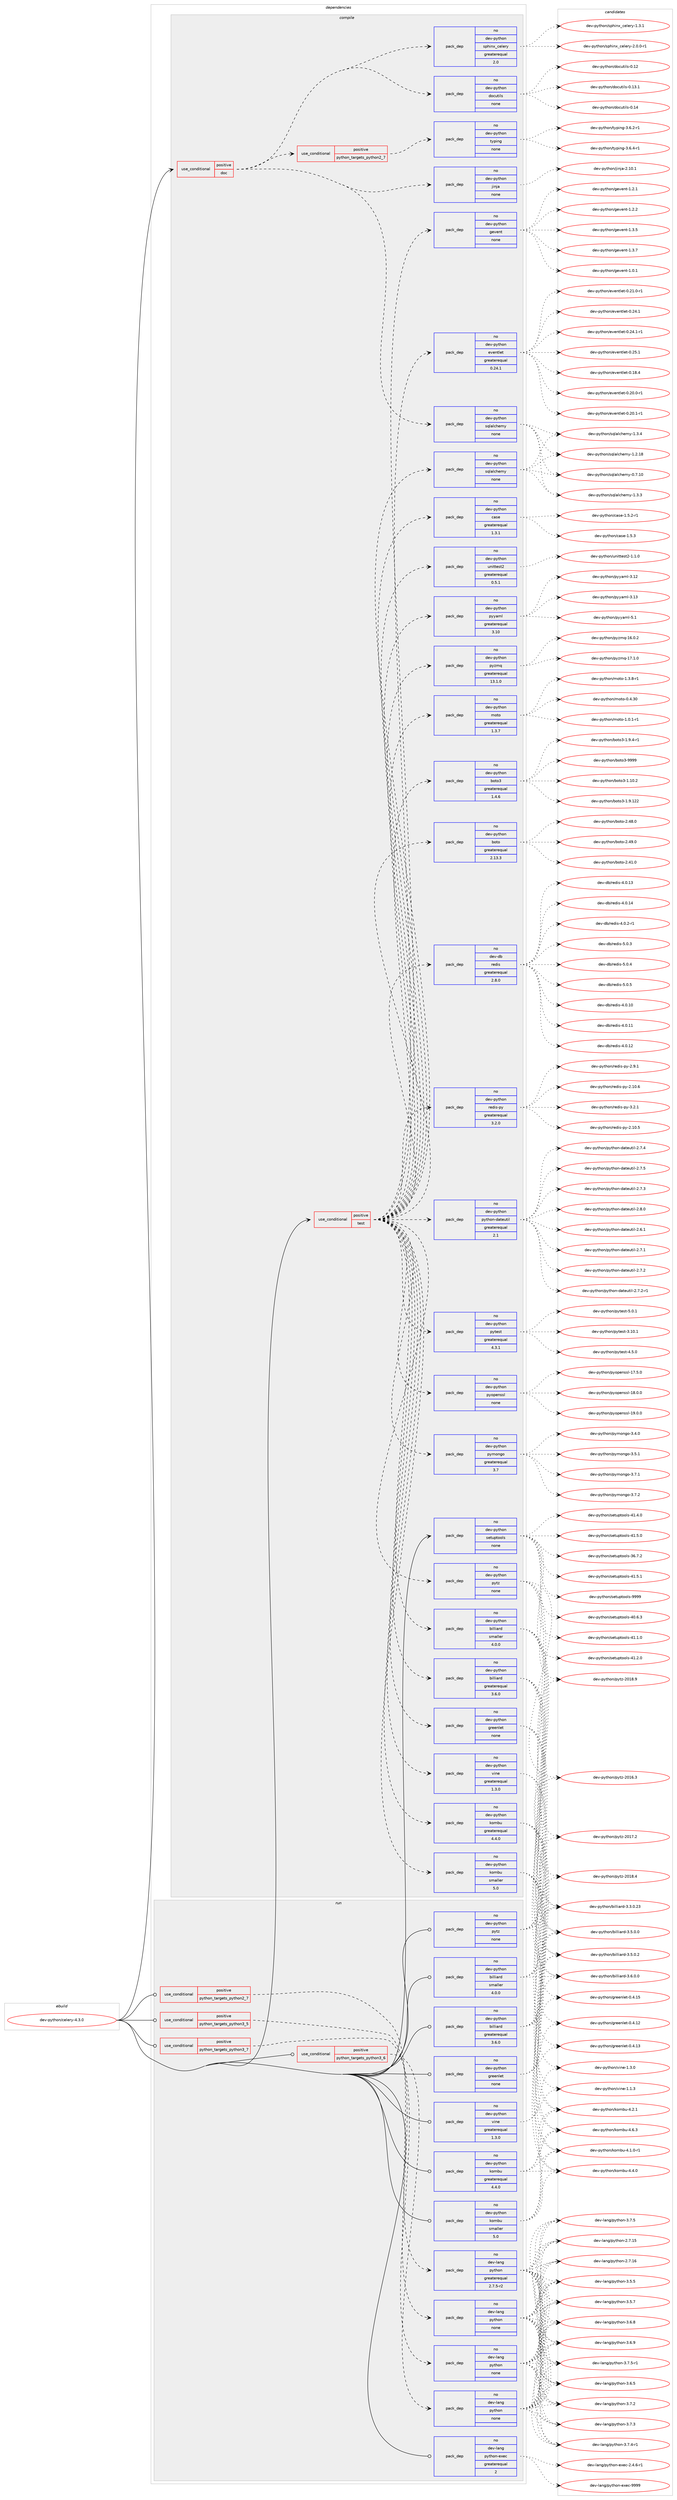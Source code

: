 digraph prolog {

# *************
# Graph options
# *************

newrank=true;
concentrate=true;
compound=true;
graph [rankdir=LR,fontname=Helvetica,fontsize=10,ranksep=1.5];#, ranksep=2.5, nodesep=0.2];
edge  [arrowhead=vee];
node  [fontname=Helvetica,fontsize=10];

# **********
# The ebuild
# **********

subgraph cluster_leftcol {
color=gray;
rank=same;
label=<<i>ebuild</i>>;
id [label="dev-python/celery-4.3.0", color=red, width=4, href="../dev-python/celery-4.3.0.svg"];
}

# ****************
# The dependencies
# ****************

subgraph cluster_midcol {
color=gray;
label=<<i>dependencies</i>>;
subgraph cluster_compile {
fillcolor="#eeeeee";
style=filled;
label=<<i>compile</i>>;
subgraph cond137324 {
dependency598299 [label=<<TABLE BORDER="0" CELLBORDER="1" CELLSPACING="0" CELLPADDING="4"><TR><TD ROWSPAN="3" CELLPADDING="10">use_conditional</TD></TR><TR><TD>positive</TD></TR><TR><TD>doc</TD></TR></TABLE>>, shape=none, color=red];
subgraph pack449196 {
dependency598300 [label=<<TABLE BORDER="0" CELLBORDER="1" CELLSPACING="0" CELLPADDING="4" WIDTH="220"><TR><TD ROWSPAN="6" CELLPADDING="30">pack_dep</TD></TR><TR><TD WIDTH="110">no</TD></TR><TR><TD>dev-python</TD></TR><TR><TD>docutils</TD></TR><TR><TD>none</TD></TR><TR><TD></TD></TR></TABLE>>, shape=none, color=blue];
}
dependency598299:e -> dependency598300:w [weight=20,style="dashed",arrowhead="vee"];
subgraph pack449197 {
dependency598301 [label=<<TABLE BORDER="0" CELLBORDER="1" CELLSPACING="0" CELLPADDING="4" WIDTH="220"><TR><TD ROWSPAN="6" CELLPADDING="30">pack_dep</TD></TR><TR><TD WIDTH="110">no</TD></TR><TR><TD>dev-python</TD></TR><TR><TD>sphinx_celery</TD></TR><TR><TD>greaterequal</TD></TR><TR><TD>2.0</TD></TR></TABLE>>, shape=none, color=blue];
}
dependency598299:e -> dependency598301:w [weight=20,style="dashed",arrowhead="vee"];
subgraph pack449198 {
dependency598302 [label=<<TABLE BORDER="0" CELLBORDER="1" CELLSPACING="0" CELLPADDING="4" WIDTH="220"><TR><TD ROWSPAN="6" CELLPADDING="30">pack_dep</TD></TR><TR><TD WIDTH="110">no</TD></TR><TR><TD>dev-python</TD></TR><TR><TD>jinja</TD></TR><TR><TD>none</TD></TR><TR><TD></TD></TR></TABLE>>, shape=none, color=blue];
}
dependency598299:e -> dependency598302:w [weight=20,style="dashed",arrowhead="vee"];
subgraph pack449199 {
dependency598303 [label=<<TABLE BORDER="0" CELLBORDER="1" CELLSPACING="0" CELLPADDING="4" WIDTH="220"><TR><TD ROWSPAN="6" CELLPADDING="30">pack_dep</TD></TR><TR><TD WIDTH="110">no</TD></TR><TR><TD>dev-python</TD></TR><TR><TD>sqlalchemy</TD></TR><TR><TD>none</TD></TR><TR><TD></TD></TR></TABLE>>, shape=none, color=blue];
}
dependency598299:e -> dependency598303:w [weight=20,style="dashed",arrowhead="vee"];
subgraph cond137325 {
dependency598304 [label=<<TABLE BORDER="0" CELLBORDER="1" CELLSPACING="0" CELLPADDING="4"><TR><TD ROWSPAN="3" CELLPADDING="10">use_conditional</TD></TR><TR><TD>positive</TD></TR><TR><TD>python_targets_python2_7</TD></TR></TABLE>>, shape=none, color=red];
subgraph pack449200 {
dependency598305 [label=<<TABLE BORDER="0" CELLBORDER="1" CELLSPACING="0" CELLPADDING="4" WIDTH="220"><TR><TD ROWSPAN="6" CELLPADDING="30">pack_dep</TD></TR><TR><TD WIDTH="110">no</TD></TR><TR><TD>dev-python</TD></TR><TR><TD>typing</TD></TR><TR><TD>none</TD></TR><TR><TD></TD></TR></TABLE>>, shape=none, color=blue];
}
dependency598304:e -> dependency598305:w [weight=20,style="dashed",arrowhead="vee"];
}
dependency598299:e -> dependency598304:w [weight=20,style="dashed",arrowhead="vee"];
}
id:e -> dependency598299:w [weight=20,style="solid",arrowhead="vee"];
subgraph cond137326 {
dependency598306 [label=<<TABLE BORDER="0" CELLBORDER="1" CELLSPACING="0" CELLPADDING="4"><TR><TD ROWSPAN="3" CELLPADDING="10">use_conditional</TD></TR><TR><TD>positive</TD></TR><TR><TD>test</TD></TR></TABLE>>, shape=none, color=red];
subgraph pack449201 {
dependency598307 [label=<<TABLE BORDER="0" CELLBORDER="1" CELLSPACING="0" CELLPADDING="4" WIDTH="220"><TR><TD ROWSPAN="6" CELLPADDING="30">pack_dep</TD></TR><TR><TD WIDTH="110">no</TD></TR><TR><TD>dev-python</TD></TR><TR><TD>kombu</TD></TR><TR><TD>smaller</TD></TR><TR><TD>5.0</TD></TR></TABLE>>, shape=none, color=blue];
}
dependency598306:e -> dependency598307:w [weight=20,style="dashed",arrowhead="vee"];
subgraph pack449202 {
dependency598308 [label=<<TABLE BORDER="0" CELLBORDER="1" CELLSPACING="0" CELLPADDING="4" WIDTH="220"><TR><TD ROWSPAN="6" CELLPADDING="30">pack_dep</TD></TR><TR><TD WIDTH="110">no</TD></TR><TR><TD>dev-python</TD></TR><TR><TD>kombu</TD></TR><TR><TD>greaterequal</TD></TR><TR><TD>4.4.0</TD></TR></TABLE>>, shape=none, color=blue];
}
dependency598306:e -> dependency598308:w [weight=20,style="dashed",arrowhead="vee"];
subgraph pack449203 {
dependency598309 [label=<<TABLE BORDER="0" CELLBORDER="1" CELLSPACING="0" CELLPADDING="4" WIDTH="220"><TR><TD ROWSPAN="6" CELLPADDING="30">pack_dep</TD></TR><TR><TD WIDTH="110">no</TD></TR><TR><TD>dev-python</TD></TR><TR><TD>billiard</TD></TR><TR><TD>greaterequal</TD></TR><TR><TD>3.6.0</TD></TR></TABLE>>, shape=none, color=blue];
}
dependency598306:e -> dependency598309:w [weight=20,style="dashed",arrowhead="vee"];
subgraph pack449204 {
dependency598310 [label=<<TABLE BORDER="0" CELLBORDER="1" CELLSPACING="0" CELLPADDING="4" WIDTH="220"><TR><TD ROWSPAN="6" CELLPADDING="30">pack_dep</TD></TR><TR><TD WIDTH="110">no</TD></TR><TR><TD>dev-python</TD></TR><TR><TD>billiard</TD></TR><TR><TD>smaller</TD></TR><TR><TD>4.0.0</TD></TR></TABLE>>, shape=none, color=blue];
}
dependency598306:e -> dependency598310:w [weight=20,style="dashed",arrowhead="vee"];
subgraph pack449205 {
dependency598311 [label=<<TABLE BORDER="0" CELLBORDER="1" CELLSPACING="0" CELLPADDING="4" WIDTH="220"><TR><TD ROWSPAN="6" CELLPADDING="30">pack_dep</TD></TR><TR><TD WIDTH="110">no</TD></TR><TR><TD>dev-python</TD></TR><TR><TD>pytz</TD></TR><TR><TD>none</TD></TR><TR><TD></TD></TR></TABLE>>, shape=none, color=blue];
}
dependency598306:e -> dependency598311:w [weight=20,style="dashed",arrowhead="vee"];
subgraph pack449206 {
dependency598312 [label=<<TABLE BORDER="0" CELLBORDER="1" CELLSPACING="0" CELLPADDING="4" WIDTH="220"><TR><TD ROWSPAN="6" CELLPADDING="30">pack_dep</TD></TR><TR><TD WIDTH="110">no</TD></TR><TR><TD>dev-python</TD></TR><TR><TD>greenlet</TD></TR><TR><TD>none</TD></TR><TR><TD></TD></TR></TABLE>>, shape=none, color=blue];
}
dependency598306:e -> dependency598312:w [weight=20,style="dashed",arrowhead="vee"];
subgraph pack449207 {
dependency598313 [label=<<TABLE BORDER="0" CELLBORDER="1" CELLSPACING="0" CELLPADDING="4" WIDTH="220"><TR><TD ROWSPAN="6" CELLPADDING="30">pack_dep</TD></TR><TR><TD WIDTH="110">no</TD></TR><TR><TD>dev-python</TD></TR><TR><TD>vine</TD></TR><TR><TD>greaterequal</TD></TR><TR><TD>1.3.0</TD></TR></TABLE>>, shape=none, color=blue];
}
dependency598306:e -> dependency598313:w [weight=20,style="dashed",arrowhead="vee"];
subgraph pack449208 {
dependency598314 [label=<<TABLE BORDER="0" CELLBORDER="1" CELLSPACING="0" CELLPADDING="4" WIDTH="220"><TR><TD ROWSPAN="6" CELLPADDING="30">pack_dep</TD></TR><TR><TD WIDTH="110">no</TD></TR><TR><TD>dev-python</TD></TR><TR><TD>case</TD></TR><TR><TD>greaterequal</TD></TR><TR><TD>1.3.1</TD></TR></TABLE>>, shape=none, color=blue];
}
dependency598306:e -> dependency598314:w [weight=20,style="dashed",arrowhead="vee"];
subgraph pack449209 {
dependency598315 [label=<<TABLE BORDER="0" CELLBORDER="1" CELLSPACING="0" CELLPADDING="4" WIDTH="220"><TR><TD ROWSPAN="6" CELLPADDING="30">pack_dep</TD></TR><TR><TD WIDTH="110">no</TD></TR><TR><TD>dev-python</TD></TR><TR><TD>eventlet</TD></TR><TR><TD>greaterequal</TD></TR><TR><TD>0.24.1</TD></TR></TABLE>>, shape=none, color=blue];
}
dependency598306:e -> dependency598315:w [weight=20,style="dashed",arrowhead="vee"];
subgraph pack449210 {
dependency598316 [label=<<TABLE BORDER="0" CELLBORDER="1" CELLSPACING="0" CELLPADDING="4" WIDTH="220"><TR><TD ROWSPAN="6" CELLPADDING="30">pack_dep</TD></TR><TR><TD WIDTH="110">no</TD></TR><TR><TD>dev-python</TD></TR><TR><TD>gevent</TD></TR><TR><TD>none</TD></TR><TR><TD></TD></TR></TABLE>>, shape=none, color=blue];
}
dependency598306:e -> dependency598316:w [weight=20,style="dashed",arrowhead="vee"];
subgraph pack449211 {
dependency598317 [label=<<TABLE BORDER="0" CELLBORDER="1" CELLSPACING="0" CELLPADDING="4" WIDTH="220"><TR><TD ROWSPAN="6" CELLPADDING="30">pack_dep</TD></TR><TR><TD WIDTH="110">no</TD></TR><TR><TD>dev-python</TD></TR><TR><TD>pymongo</TD></TR><TR><TD>greaterequal</TD></TR><TR><TD>3.7</TD></TR></TABLE>>, shape=none, color=blue];
}
dependency598306:e -> dependency598317:w [weight=20,style="dashed",arrowhead="vee"];
subgraph pack449212 {
dependency598318 [label=<<TABLE BORDER="0" CELLBORDER="1" CELLSPACING="0" CELLPADDING="4" WIDTH="220"><TR><TD ROWSPAN="6" CELLPADDING="30">pack_dep</TD></TR><TR><TD WIDTH="110">no</TD></TR><TR><TD>dev-python</TD></TR><TR><TD>pyopenssl</TD></TR><TR><TD>none</TD></TR><TR><TD></TD></TR></TABLE>>, shape=none, color=blue];
}
dependency598306:e -> dependency598318:w [weight=20,style="dashed",arrowhead="vee"];
subgraph pack449213 {
dependency598319 [label=<<TABLE BORDER="0" CELLBORDER="1" CELLSPACING="0" CELLPADDING="4" WIDTH="220"><TR><TD ROWSPAN="6" CELLPADDING="30">pack_dep</TD></TR><TR><TD WIDTH="110">no</TD></TR><TR><TD>dev-python</TD></TR><TR><TD>pytest</TD></TR><TR><TD>greaterequal</TD></TR><TR><TD>4.3.1</TD></TR></TABLE>>, shape=none, color=blue];
}
dependency598306:e -> dependency598319:w [weight=20,style="dashed",arrowhead="vee"];
subgraph pack449214 {
dependency598320 [label=<<TABLE BORDER="0" CELLBORDER="1" CELLSPACING="0" CELLPADDING="4" WIDTH="220"><TR><TD ROWSPAN="6" CELLPADDING="30">pack_dep</TD></TR><TR><TD WIDTH="110">no</TD></TR><TR><TD>dev-python</TD></TR><TR><TD>python-dateutil</TD></TR><TR><TD>greaterequal</TD></TR><TR><TD>2.1</TD></TR></TABLE>>, shape=none, color=blue];
}
dependency598306:e -> dependency598320:w [weight=20,style="dashed",arrowhead="vee"];
subgraph pack449215 {
dependency598321 [label=<<TABLE BORDER="0" CELLBORDER="1" CELLSPACING="0" CELLPADDING="4" WIDTH="220"><TR><TD ROWSPAN="6" CELLPADDING="30">pack_dep</TD></TR><TR><TD WIDTH="110">no</TD></TR><TR><TD>dev-python</TD></TR><TR><TD>sqlalchemy</TD></TR><TR><TD>none</TD></TR><TR><TD></TD></TR></TABLE>>, shape=none, color=blue];
}
dependency598306:e -> dependency598321:w [weight=20,style="dashed",arrowhead="vee"];
subgraph pack449216 {
dependency598322 [label=<<TABLE BORDER="0" CELLBORDER="1" CELLSPACING="0" CELLPADDING="4" WIDTH="220"><TR><TD ROWSPAN="6" CELLPADDING="30">pack_dep</TD></TR><TR><TD WIDTH="110">no</TD></TR><TR><TD>dev-python</TD></TR><TR><TD>redis-py</TD></TR><TR><TD>greaterequal</TD></TR><TR><TD>3.2.0</TD></TR></TABLE>>, shape=none, color=blue];
}
dependency598306:e -> dependency598322:w [weight=20,style="dashed",arrowhead="vee"];
subgraph pack449217 {
dependency598323 [label=<<TABLE BORDER="0" CELLBORDER="1" CELLSPACING="0" CELLPADDING="4" WIDTH="220"><TR><TD ROWSPAN="6" CELLPADDING="30">pack_dep</TD></TR><TR><TD WIDTH="110">no</TD></TR><TR><TD>dev-db</TD></TR><TR><TD>redis</TD></TR><TR><TD>greaterequal</TD></TR><TR><TD>2.8.0</TD></TR></TABLE>>, shape=none, color=blue];
}
dependency598306:e -> dependency598323:w [weight=20,style="dashed",arrowhead="vee"];
subgraph pack449218 {
dependency598324 [label=<<TABLE BORDER="0" CELLBORDER="1" CELLSPACING="0" CELLPADDING="4" WIDTH="220"><TR><TD ROWSPAN="6" CELLPADDING="30">pack_dep</TD></TR><TR><TD WIDTH="110">no</TD></TR><TR><TD>dev-python</TD></TR><TR><TD>boto</TD></TR><TR><TD>greaterequal</TD></TR><TR><TD>2.13.3</TD></TR></TABLE>>, shape=none, color=blue];
}
dependency598306:e -> dependency598324:w [weight=20,style="dashed",arrowhead="vee"];
subgraph pack449219 {
dependency598325 [label=<<TABLE BORDER="0" CELLBORDER="1" CELLSPACING="0" CELLPADDING="4" WIDTH="220"><TR><TD ROWSPAN="6" CELLPADDING="30">pack_dep</TD></TR><TR><TD WIDTH="110">no</TD></TR><TR><TD>dev-python</TD></TR><TR><TD>boto3</TD></TR><TR><TD>greaterequal</TD></TR><TR><TD>1.4.6</TD></TR></TABLE>>, shape=none, color=blue];
}
dependency598306:e -> dependency598325:w [weight=20,style="dashed",arrowhead="vee"];
subgraph pack449220 {
dependency598326 [label=<<TABLE BORDER="0" CELLBORDER="1" CELLSPACING="0" CELLPADDING="4" WIDTH="220"><TR><TD ROWSPAN="6" CELLPADDING="30">pack_dep</TD></TR><TR><TD WIDTH="110">no</TD></TR><TR><TD>dev-python</TD></TR><TR><TD>moto</TD></TR><TR><TD>greaterequal</TD></TR><TR><TD>1.3.7</TD></TR></TABLE>>, shape=none, color=blue];
}
dependency598306:e -> dependency598326:w [weight=20,style="dashed",arrowhead="vee"];
subgraph pack449221 {
dependency598327 [label=<<TABLE BORDER="0" CELLBORDER="1" CELLSPACING="0" CELLPADDING="4" WIDTH="220"><TR><TD ROWSPAN="6" CELLPADDING="30">pack_dep</TD></TR><TR><TD WIDTH="110">no</TD></TR><TR><TD>dev-python</TD></TR><TR><TD>pyzmq</TD></TR><TR><TD>greaterequal</TD></TR><TR><TD>13.1.0</TD></TR></TABLE>>, shape=none, color=blue];
}
dependency598306:e -> dependency598327:w [weight=20,style="dashed",arrowhead="vee"];
subgraph pack449222 {
dependency598328 [label=<<TABLE BORDER="0" CELLBORDER="1" CELLSPACING="0" CELLPADDING="4" WIDTH="220"><TR><TD ROWSPAN="6" CELLPADDING="30">pack_dep</TD></TR><TR><TD WIDTH="110">no</TD></TR><TR><TD>dev-python</TD></TR><TR><TD>pyyaml</TD></TR><TR><TD>greaterequal</TD></TR><TR><TD>3.10</TD></TR></TABLE>>, shape=none, color=blue];
}
dependency598306:e -> dependency598328:w [weight=20,style="dashed",arrowhead="vee"];
subgraph pack449223 {
dependency598329 [label=<<TABLE BORDER="0" CELLBORDER="1" CELLSPACING="0" CELLPADDING="4" WIDTH="220"><TR><TD ROWSPAN="6" CELLPADDING="30">pack_dep</TD></TR><TR><TD WIDTH="110">no</TD></TR><TR><TD>dev-python</TD></TR><TR><TD>unittest2</TD></TR><TR><TD>greaterequal</TD></TR><TR><TD>0.5.1</TD></TR></TABLE>>, shape=none, color=blue];
}
dependency598306:e -> dependency598329:w [weight=20,style="dashed",arrowhead="vee"];
}
id:e -> dependency598306:w [weight=20,style="solid",arrowhead="vee"];
subgraph pack449224 {
dependency598330 [label=<<TABLE BORDER="0" CELLBORDER="1" CELLSPACING="0" CELLPADDING="4" WIDTH="220"><TR><TD ROWSPAN="6" CELLPADDING="30">pack_dep</TD></TR><TR><TD WIDTH="110">no</TD></TR><TR><TD>dev-python</TD></TR><TR><TD>setuptools</TD></TR><TR><TD>none</TD></TR><TR><TD></TD></TR></TABLE>>, shape=none, color=blue];
}
id:e -> dependency598330:w [weight=20,style="solid",arrowhead="vee"];
}
subgraph cluster_compileandrun {
fillcolor="#eeeeee";
style=filled;
label=<<i>compile and run</i>>;
}
subgraph cluster_run {
fillcolor="#eeeeee";
style=filled;
label=<<i>run</i>>;
subgraph cond137327 {
dependency598331 [label=<<TABLE BORDER="0" CELLBORDER="1" CELLSPACING="0" CELLPADDING="4"><TR><TD ROWSPAN="3" CELLPADDING="10">use_conditional</TD></TR><TR><TD>positive</TD></TR><TR><TD>python_targets_python2_7</TD></TR></TABLE>>, shape=none, color=red];
subgraph pack449225 {
dependency598332 [label=<<TABLE BORDER="0" CELLBORDER="1" CELLSPACING="0" CELLPADDING="4" WIDTH="220"><TR><TD ROWSPAN="6" CELLPADDING="30">pack_dep</TD></TR><TR><TD WIDTH="110">no</TD></TR><TR><TD>dev-lang</TD></TR><TR><TD>python</TD></TR><TR><TD>greaterequal</TD></TR><TR><TD>2.7.5-r2</TD></TR></TABLE>>, shape=none, color=blue];
}
dependency598331:e -> dependency598332:w [weight=20,style="dashed",arrowhead="vee"];
}
id:e -> dependency598331:w [weight=20,style="solid",arrowhead="odot"];
subgraph cond137328 {
dependency598333 [label=<<TABLE BORDER="0" CELLBORDER="1" CELLSPACING="0" CELLPADDING="4"><TR><TD ROWSPAN="3" CELLPADDING="10">use_conditional</TD></TR><TR><TD>positive</TD></TR><TR><TD>python_targets_python3_5</TD></TR></TABLE>>, shape=none, color=red];
subgraph pack449226 {
dependency598334 [label=<<TABLE BORDER="0" CELLBORDER="1" CELLSPACING="0" CELLPADDING="4" WIDTH="220"><TR><TD ROWSPAN="6" CELLPADDING="30">pack_dep</TD></TR><TR><TD WIDTH="110">no</TD></TR><TR><TD>dev-lang</TD></TR><TR><TD>python</TD></TR><TR><TD>none</TD></TR><TR><TD></TD></TR></TABLE>>, shape=none, color=blue];
}
dependency598333:e -> dependency598334:w [weight=20,style="dashed",arrowhead="vee"];
}
id:e -> dependency598333:w [weight=20,style="solid",arrowhead="odot"];
subgraph cond137329 {
dependency598335 [label=<<TABLE BORDER="0" CELLBORDER="1" CELLSPACING="0" CELLPADDING="4"><TR><TD ROWSPAN="3" CELLPADDING="10">use_conditional</TD></TR><TR><TD>positive</TD></TR><TR><TD>python_targets_python3_6</TD></TR></TABLE>>, shape=none, color=red];
subgraph pack449227 {
dependency598336 [label=<<TABLE BORDER="0" CELLBORDER="1" CELLSPACING="0" CELLPADDING="4" WIDTH="220"><TR><TD ROWSPAN="6" CELLPADDING="30">pack_dep</TD></TR><TR><TD WIDTH="110">no</TD></TR><TR><TD>dev-lang</TD></TR><TR><TD>python</TD></TR><TR><TD>none</TD></TR><TR><TD></TD></TR></TABLE>>, shape=none, color=blue];
}
dependency598335:e -> dependency598336:w [weight=20,style="dashed",arrowhead="vee"];
}
id:e -> dependency598335:w [weight=20,style="solid",arrowhead="odot"];
subgraph cond137330 {
dependency598337 [label=<<TABLE BORDER="0" CELLBORDER="1" CELLSPACING="0" CELLPADDING="4"><TR><TD ROWSPAN="3" CELLPADDING="10">use_conditional</TD></TR><TR><TD>positive</TD></TR><TR><TD>python_targets_python3_7</TD></TR></TABLE>>, shape=none, color=red];
subgraph pack449228 {
dependency598338 [label=<<TABLE BORDER="0" CELLBORDER="1" CELLSPACING="0" CELLPADDING="4" WIDTH="220"><TR><TD ROWSPAN="6" CELLPADDING="30">pack_dep</TD></TR><TR><TD WIDTH="110">no</TD></TR><TR><TD>dev-lang</TD></TR><TR><TD>python</TD></TR><TR><TD>none</TD></TR><TR><TD></TD></TR></TABLE>>, shape=none, color=blue];
}
dependency598337:e -> dependency598338:w [weight=20,style="dashed",arrowhead="vee"];
}
id:e -> dependency598337:w [weight=20,style="solid",arrowhead="odot"];
subgraph pack449229 {
dependency598339 [label=<<TABLE BORDER="0" CELLBORDER="1" CELLSPACING="0" CELLPADDING="4" WIDTH="220"><TR><TD ROWSPAN="6" CELLPADDING="30">pack_dep</TD></TR><TR><TD WIDTH="110">no</TD></TR><TR><TD>dev-lang</TD></TR><TR><TD>python-exec</TD></TR><TR><TD>greaterequal</TD></TR><TR><TD>2</TD></TR></TABLE>>, shape=none, color=blue];
}
id:e -> dependency598339:w [weight=20,style="solid",arrowhead="odot"];
subgraph pack449230 {
dependency598340 [label=<<TABLE BORDER="0" CELLBORDER="1" CELLSPACING="0" CELLPADDING="4" WIDTH="220"><TR><TD ROWSPAN="6" CELLPADDING="30">pack_dep</TD></TR><TR><TD WIDTH="110">no</TD></TR><TR><TD>dev-python</TD></TR><TR><TD>billiard</TD></TR><TR><TD>greaterequal</TD></TR><TR><TD>3.6.0</TD></TR></TABLE>>, shape=none, color=blue];
}
id:e -> dependency598340:w [weight=20,style="solid",arrowhead="odot"];
subgraph pack449231 {
dependency598341 [label=<<TABLE BORDER="0" CELLBORDER="1" CELLSPACING="0" CELLPADDING="4" WIDTH="220"><TR><TD ROWSPAN="6" CELLPADDING="30">pack_dep</TD></TR><TR><TD WIDTH="110">no</TD></TR><TR><TD>dev-python</TD></TR><TR><TD>billiard</TD></TR><TR><TD>smaller</TD></TR><TR><TD>4.0.0</TD></TR></TABLE>>, shape=none, color=blue];
}
id:e -> dependency598341:w [weight=20,style="solid",arrowhead="odot"];
subgraph pack449232 {
dependency598342 [label=<<TABLE BORDER="0" CELLBORDER="1" CELLSPACING="0" CELLPADDING="4" WIDTH="220"><TR><TD ROWSPAN="6" CELLPADDING="30">pack_dep</TD></TR><TR><TD WIDTH="110">no</TD></TR><TR><TD>dev-python</TD></TR><TR><TD>greenlet</TD></TR><TR><TD>none</TD></TR><TR><TD></TD></TR></TABLE>>, shape=none, color=blue];
}
id:e -> dependency598342:w [weight=20,style="solid",arrowhead="odot"];
subgraph pack449233 {
dependency598343 [label=<<TABLE BORDER="0" CELLBORDER="1" CELLSPACING="0" CELLPADDING="4" WIDTH="220"><TR><TD ROWSPAN="6" CELLPADDING="30">pack_dep</TD></TR><TR><TD WIDTH="110">no</TD></TR><TR><TD>dev-python</TD></TR><TR><TD>kombu</TD></TR><TR><TD>greaterequal</TD></TR><TR><TD>4.4.0</TD></TR></TABLE>>, shape=none, color=blue];
}
id:e -> dependency598343:w [weight=20,style="solid",arrowhead="odot"];
subgraph pack449234 {
dependency598344 [label=<<TABLE BORDER="0" CELLBORDER="1" CELLSPACING="0" CELLPADDING="4" WIDTH="220"><TR><TD ROWSPAN="6" CELLPADDING="30">pack_dep</TD></TR><TR><TD WIDTH="110">no</TD></TR><TR><TD>dev-python</TD></TR><TR><TD>kombu</TD></TR><TR><TD>smaller</TD></TR><TR><TD>5.0</TD></TR></TABLE>>, shape=none, color=blue];
}
id:e -> dependency598344:w [weight=20,style="solid",arrowhead="odot"];
subgraph pack449235 {
dependency598345 [label=<<TABLE BORDER="0" CELLBORDER="1" CELLSPACING="0" CELLPADDING="4" WIDTH="220"><TR><TD ROWSPAN="6" CELLPADDING="30">pack_dep</TD></TR><TR><TD WIDTH="110">no</TD></TR><TR><TD>dev-python</TD></TR><TR><TD>pytz</TD></TR><TR><TD>none</TD></TR><TR><TD></TD></TR></TABLE>>, shape=none, color=blue];
}
id:e -> dependency598345:w [weight=20,style="solid",arrowhead="odot"];
subgraph pack449236 {
dependency598346 [label=<<TABLE BORDER="0" CELLBORDER="1" CELLSPACING="0" CELLPADDING="4" WIDTH="220"><TR><TD ROWSPAN="6" CELLPADDING="30">pack_dep</TD></TR><TR><TD WIDTH="110">no</TD></TR><TR><TD>dev-python</TD></TR><TR><TD>vine</TD></TR><TR><TD>greaterequal</TD></TR><TR><TD>1.3.0</TD></TR></TABLE>>, shape=none, color=blue];
}
id:e -> dependency598346:w [weight=20,style="solid",arrowhead="odot"];
}
}

# **************
# The candidates
# **************

subgraph cluster_choices {
rank=same;
color=gray;
label=<<i>candidates</i>>;

subgraph choice449196 {
color=black;
nodesep=1;
choice1001011184511212111610411111047100111991171161051081154548464950 [label="dev-python/docutils-0.12", color=red, width=4,href="../dev-python/docutils-0.12.svg"];
choice10010111845112121116104111110471001119911711610510811545484649514649 [label="dev-python/docutils-0.13.1", color=red, width=4,href="../dev-python/docutils-0.13.1.svg"];
choice1001011184511212111610411111047100111991171161051081154548464952 [label="dev-python/docutils-0.14", color=red, width=4,href="../dev-python/docutils-0.14.svg"];
dependency598300:e -> choice1001011184511212111610411111047100111991171161051081154548464950:w [style=dotted,weight="100"];
dependency598300:e -> choice10010111845112121116104111110471001119911711610510811545484649514649:w [style=dotted,weight="100"];
dependency598300:e -> choice1001011184511212111610411111047100111991171161051081154548464952:w [style=dotted,weight="100"];
}
subgraph choice449197 {
color=black;
nodesep=1;
choice10010111845112121116104111110471151121041051101209599101108101114121454946514649 [label="dev-python/sphinx_celery-1.3.1", color=red, width=4,href="../dev-python/sphinx_celery-1.3.1.svg"];
choice100101118451121211161041111104711511210410511012095991011081011141214550464846484511449 [label="dev-python/sphinx_celery-2.0.0-r1", color=red, width=4,href="../dev-python/sphinx_celery-2.0.0-r1.svg"];
dependency598301:e -> choice10010111845112121116104111110471151121041051101209599101108101114121454946514649:w [style=dotted,weight="100"];
dependency598301:e -> choice100101118451121211161041111104711511210410511012095991011081011141214550464846484511449:w [style=dotted,weight="100"];
}
subgraph choice449198 {
color=black;
nodesep=1;
choice10010111845112121116104111110471061051101069745504649484649 [label="dev-python/jinja-2.10.1", color=red, width=4,href="../dev-python/jinja-2.10.1.svg"];
dependency598302:e -> choice10010111845112121116104111110471061051101069745504649484649:w [style=dotted,weight="100"];
}
subgraph choice449199 {
color=black;
nodesep=1;
choice1001011184511212111610411111047115113108971089910410110912145484655464948 [label="dev-python/sqlalchemy-0.7.10", color=red, width=4,href="../dev-python/sqlalchemy-0.7.10.svg"];
choice1001011184511212111610411111047115113108971089910410110912145494650464956 [label="dev-python/sqlalchemy-1.2.18", color=red, width=4,href="../dev-python/sqlalchemy-1.2.18.svg"];
choice10010111845112121116104111110471151131089710899104101109121454946514651 [label="dev-python/sqlalchemy-1.3.3", color=red, width=4,href="../dev-python/sqlalchemy-1.3.3.svg"];
choice10010111845112121116104111110471151131089710899104101109121454946514652 [label="dev-python/sqlalchemy-1.3.4", color=red, width=4,href="../dev-python/sqlalchemy-1.3.4.svg"];
dependency598303:e -> choice1001011184511212111610411111047115113108971089910410110912145484655464948:w [style=dotted,weight="100"];
dependency598303:e -> choice1001011184511212111610411111047115113108971089910410110912145494650464956:w [style=dotted,weight="100"];
dependency598303:e -> choice10010111845112121116104111110471151131089710899104101109121454946514651:w [style=dotted,weight="100"];
dependency598303:e -> choice10010111845112121116104111110471151131089710899104101109121454946514652:w [style=dotted,weight="100"];
}
subgraph choice449200 {
color=black;
nodesep=1;
choice10010111845112121116104111110471161211121051101034551465446504511449 [label="dev-python/typing-3.6.2-r1", color=red, width=4,href="../dev-python/typing-3.6.2-r1.svg"];
choice10010111845112121116104111110471161211121051101034551465446524511449 [label="dev-python/typing-3.6.4-r1", color=red, width=4,href="../dev-python/typing-3.6.4-r1.svg"];
dependency598305:e -> choice10010111845112121116104111110471161211121051101034551465446504511449:w [style=dotted,weight="100"];
dependency598305:e -> choice10010111845112121116104111110471161211121051101034551465446524511449:w [style=dotted,weight="100"];
}
subgraph choice449201 {
color=black;
nodesep=1;
choice1001011184511212111610411111047107111109981174552464946484511449 [label="dev-python/kombu-4.1.0-r1", color=red, width=4,href="../dev-python/kombu-4.1.0-r1.svg"];
choice100101118451121211161041111104710711110998117455246504649 [label="dev-python/kombu-4.2.1", color=red, width=4,href="../dev-python/kombu-4.2.1.svg"];
choice100101118451121211161041111104710711110998117455246524648 [label="dev-python/kombu-4.4.0", color=red, width=4,href="../dev-python/kombu-4.4.0.svg"];
choice100101118451121211161041111104710711110998117455246544651 [label="dev-python/kombu-4.6.3", color=red, width=4,href="../dev-python/kombu-4.6.3.svg"];
dependency598307:e -> choice1001011184511212111610411111047107111109981174552464946484511449:w [style=dotted,weight="100"];
dependency598307:e -> choice100101118451121211161041111104710711110998117455246504649:w [style=dotted,weight="100"];
dependency598307:e -> choice100101118451121211161041111104710711110998117455246524648:w [style=dotted,weight="100"];
dependency598307:e -> choice100101118451121211161041111104710711110998117455246544651:w [style=dotted,weight="100"];
}
subgraph choice449202 {
color=black;
nodesep=1;
choice1001011184511212111610411111047107111109981174552464946484511449 [label="dev-python/kombu-4.1.0-r1", color=red, width=4,href="../dev-python/kombu-4.1.0-r1.svg"];
choice100101118451121211161041111104710711110998117455246504649 [label="dev-python/kombu-4.2.1", color=red, width=4,href="../dev-python/kombu-4.2.1.svg"];
choice100101118451121211161041111104710711110998117455246524648 [label="dev-python/kombu-4.4.0", color=red, width=4,href="../dev-python/kombu-4.4.0.svg"];
choice100101118451121211161041111104710711110998117455246544651 [label="dev-python/kombu-4.6.3", color=red, width=4,href="../dev-python/kombu-4.6.3.svg"];
dependency598308:e -> choice1001011184511212111610411111047107111109981174552464946484511449:w [style=dotted,weight="100"];
dependency598308:e -> choice100101118451121211161041111104710711110998117455246504649:w [style=dotted,weight="100"];
dependency598308:e -> choice100101118451121211161041111104710711110998117455246524648:w [style=dotted,weight="100"];
dependency598308:e -> choice100101118451121211161041111104710711110998117455246544651:w [style=dotted,weight="100"];
}
subgraph choice449203 {
color=black;
nodesep=1;
choice10010111845112121116104111110479810510810810597114100455146514648465051 [label="dev-python/billiard-3.3.0.23", color=red, width=4,href="../dev-python/billiard-3.3.0.23.svg"];
choice100101118451121211161041111104798105108108105971141004551465346484648 [label="dev-python/billiard-3.5.0.0", color=red, width=4,href="../dev-python/billiard-3.5.0.0.svg"];
choice100101118451121211161041111104798105108108105971141004551465346484650 [label="dev-python/billiard-3.5.0.2", color=red, width=4,href="../dev-python/billiard-3.5.0.2.svg"];
choice100101118451121211161041111104798105108108105971141004551465446484648 [label="dev-python/billiard-3.6.0.0", color=red, width=4,href="../dev-python/billiard-3.6.0.0.svg"];
dependency598309:e -> choice10010111845112121116104111110479810510810810597114100455146514648465051:w [style=dotted,weight="100"];
dependency598309:e -> choice100101118451121211161041111104798105108108105971141004551465346484648:w [style=dotted,weight="100"];
dependency598309:e -> choice100101118451121211161041111104798105108108105971141004551465346484650:w [style=dotted,weight="100"];
dependency598309:e -> choice100101118451121211161041111104798105108108105971141004551465446484648:w [style=dotted,weight="100"];
}
subgraph choice449204 {
color=black;
nodesep=1;
choice10010111845112121116104111110479810510810810597114100455146514648465051 [label="dev-python/billiard-3.3.0.23", color=red, width=4,href="../dev-python/billiard-3.3.0.23.svg"];
choice100101118451121211161041111104798105108108105971141004551465346484648 [label="dev-python/billiard-3.5.0.0", color=red, width=4,href="../dev-python/billiard-3.5.0.0.svg"];
choice100101118451121211161041111104798105108108105971141004551465346484650 [label="dev-python/billiard-3.5.0.2", color=red, width=4,href="../dev-python/billiard-3.5.0.2.svg"];
choice100101118451121211161041111104798105108108105971141004551465446484648 [label="dev-python/billiard-3.6.0.0", color=red, width=4,href="../dev-python/billiard-3.6.0.0.svg"];
dependency598310:e -> choice10010111845112121116104111110479810510810810597114100455146514648465051:w [style=dotted,weight="100"];
dependency598310:e -> choice100101118451121211161041111104798105108108105971141004551465346484648:w [style=dotted,weight="100"];
dependency598310:e -> choice100101118451121211161041111104798105108108105971141004551465346484650:w [style=dotted,weight="100"];
dependency598310:e -> choice100101118451121211161041111104798105108108105971141004551465446484648:w [style=dotted,weight="100"];
}
subgraph choice449205 {
color=black;
nodesep=1;
choice100101118451121211161041111104711212111612245504849544651 [label="dev-python/pytz-2016.3", color=red, width=4,href="../dev-python/pytz-2016.3.svg"];
choice100101118451121211161041111104711212111612245504849554650 [label="dev-python/pytz-2017.2", color=red, width=4,href="../dev-python/pytz-2017.2.svg"];
choice100101118451121211161041111104711212111612245504849564652 [label="dev-python/pytz-2018.4", color=red, width=4,href="../dev-python/pytz-2018.4.svg"];
choice100101118451121211161041111104711212111612245504849564657 [label="dev-python/pytz-2018.9", color=red, width=4,href="../dev-python/pytz-2018.9.svg"];
dependency598311:e -> choice100101118451121211161041111104711212111612245504849544651:w [style=dotted,weight="100"];
dependency598311:e -> choice100101118451121211161041111104711212111612245504849554650:w [style=dotted,weight="100"];
dependency598311:e -> choice100101118451121211161041111104711212111612245504849564652:w [style=dotted,weight="100"];
dependency598311:e -> choice100101118451121211161041111104711212111612245504849564657:w [style=dotted,weight="100"];
}
subgraph choice449206 {
color=black;
nodesep=1;
choice100101118451121211161041111104710311410110111010810111645484652464950 [label="dev-python/greenlet-0.4.12", color=red, width=4,href="../dev-python/greenlet-0.4.12.svg"];
choice100101118451121211161041111104710311410110111010810111645484652464951 [label="dev-python/greenlet-0.4.13", color=red, width=4,href="../dev-python/greenlet-0.4.13.svg"];
choice100101118451121211161041111104710311410110111010810111645484652464953 [label="dev-python/greenlet-0.4.15", color=red, width=4,href="../dev-python/greenlet-0.4.15.svg"];
dependency598312:e -> choice100101118451121211161041111104710311410110111010810111645484652464950:w [style=dotted,weight="100"];
dependency598312:e -> choice100101118451121211161041111104710311410110111010810111645484652464951:w [style=dotted,weight="100"];
dependency598312:e -> choice100101118451121211161041111104710311410110111010810111645484652464953:w [style=dotted,weight="100"];
}
subgraph choice449207 {
color=black;
nodesep=1;
choice1001011184511212111610411111047118105110101454946494651 [label="dev-python/vine-1.1.3", color=red, width=4,href="../dev-python/vine-1.1.3.svg"];
choice1001011184511212111610411111047118105110101454946514648 [label="dev-python/vine-1.3.0", color=red, width=4,href="../dev-python/vine-1.3.0.svg"];
dependency598313:e -> choice1001011184511212111610411111047118105110101454946494651:w [style=dotted,weight="100"];
dependency598313:e -> choice1001011184511212111610411111047118105110101454946514648:w [style=dotted,weight="100"];
}
subgraph choice449208 {
color=black;
nodesep=1;
choice100101118451121211161041111104799971151014549465346504511449 [label="dev-python/case-1.5.2-r1", color=red, width=4,href="../dev-python/case-1.5.2-r1.svg"];
choice10010111845112121116104111110479997115101454946534651 [label="dev-python/case-1.5.3", color=red, width=4,href="../dev-python/case-1.5.3.svg"];
dependency598314:e -> choice100101118451121211161041111104799971151014549465346504511449:w [style=dotted,weight="100"];
dependency598314:e -> choice10010111845112121116104111110479997115101454946534651:w [style=dotted,weight="100"];
}
subgraph choice449209 {
color=black;
nodesep=1;
choice100101118451121211161041111104710111810111011610810111645484649564652 [label="dev-python/eventlet-0.18.4", color=red, width=4,href="../dev-python/eventlet-0.18.4.svg"];
choice1001011184511212111610411111047101118101110116108101116454846504846484511449 [label="dev-python/eventlet-0.20.0-r1", color=red, width=4,href="../dev-python/eventlet-0.20.0-r1.svg"];
choice1001011184511212111610411111047101118101110116108101116454846504846494511449 [label="dev-python/eventlet-0.20.1-r1", color=red, width=4,href="../dev-python/eventlet-0.20.1-r1.svg"];
choice1001011184511212111610411111047101118101110116108101116454846504946484511449 [label="dev-python/eventlet-0.21.0-r1", color=red, width=4,href="../dev-python/eventlet-0.21.0-r1.svg"];
choice100101118451121211161041111104710111810111011610810111645484650524649 [label="dev-python/eventlet-0.24.1", color=red, width=4,href="../dev-python/eventlet-0.24.1.svg"];
choice1001011184511212111610411111047101118101110116108101116454846505246494511449 [label="dev-python/eventlet-0.24.1-r1", color=red, width=4,href="../dev-python/eventlet-0.24.1-r1.svg"];
choice100101118451121211161041111104710111810111011610810111645484650534649 [label="dev-python/eventlet-0.25.1", color=red, width=4,href="../dev-python/eventlet-0.25.1.svg"];
dependency598315:e -> choice100101118451121211161041111104710111810111011610810111645484649564652:w [style=dotted,weight="100"];
dependency598315:e -> choice1001011184511212111610411111047101118101110116108101116454846504846484511449:w [style=dotted,weight="100"];
dependency598315:e -> choice1001011184511212111610411111047101118101110116108101116454846504846494511449:w [style=dotted,weight="100"];
dependency598315:e -> choice1001011184511212111610411111047101118101110116108101116454846504946484511449:w [style=dotted,weight="100"];
dependency598315:e -> choice100101118451121211161041111104710111810111011610810111645484650524649:w [style=dotted,weight="100"];
dependency598315:e -> choice1001011184511212111610411111047101118101110116108101116454846505246494511449:w [style=dotted,weight="100"];
dependency598315:e -> choice100101118451121211161041111104710111810111011610810111645484650534649:w [style=dotted,weight="100"];
}
subgraph choice449210 {
color=black;
nodesep=1;
choice1001011184511212111610411111047103101118101110116454946484649 [label="dev-python/gevent-1.0.1", color=red, width=4,href="../dev-python/gevent-1.0.1.svg"];
choice1001011184511212111610411111047103101118101110116454946504649 [label="dev-python/gevent-1.2.1", color=red, width=4,href="../dev-python/gevent-1.2.1.svg"];
choice1001011184511212111610411111047103101118101110116454946504650 [label="dev-python/gevent-1.2.2", color=red, width=4,href="../dev-python/gevent-1.2.2.svg"];
choice1001011184511212111610411111047103101118101110116454946514653 [label="dev-python/gevent-1.3.5", color=red, width=4,href="../dev-python/gevent-1.3.5.svg"];
choice1001011184511212111610411111047103101118101110116454946514655 [label="dev-python/gevent-1.3.7", color=red, width=4,href="../dev-python/gevent-1.3.7.svg"];
dependency598316:e -> choice1001011184511212111610411111047103101118101110116454946484649:w [style=dotted,weight="100"];
dependency598316:e -> choice1001011184511212111610411111047103101118101110116454946504649:w [style=dotted,weight="100"];
dependency598316:e -> choice1001011184511212111610411111047103101118101110116454946504650:w [style=dotted,weight="100"];
dependency598316:e -> choice1001011184511212111610411111047103101118101110116454946514653:w [style=dotted,weight="100"];
dependency598316:e -> choice1001011184511212111610411111047103101118101110116454946514655:w [style=dotted,weight="100"];
}
subgraph choice449211 {
color=black;
nodesep=1;
choice1001011184511212111610411111047112121109111110103111455146524648 [label="dev-python/pymongo-3.4.0", color=red, width=4,href="../dev-python/pymongo-3.4.0.svg"];
choice1001011184511212111610411111047112121109111110103111455146534649 [label="dev-python/pymongo-3.5.1", color=red, width=4,href="../dev-python/pymongo-3.5.1.svg"];
choice1001011184511212111610411111047112121109111110103111455146554649 [label="dev-python/pymongo-3.7.1", color=red, width=4,href="../dev-python/pymongo-3.7.1.svg"];
choice1001011184511212111610411111047112121109111110103111455146554650 [label="dev-python/pymongo-3.7.2", color=red, width=4,href="../dev-python/pymongo-3.7.2.svg"];
dependency598317:e -> choice1001011184511212111610411111047112121109111110103111455146524648:w [style=dotted,weight="100"];
dependency598317:e -> choice1001011184511212111610411111047112121109111110103111455146534649:w [style=dotted,weight="100"];
dependency598317:e -> choice1001011184511212111610411111047112121109111110103111455146554649:w [style=dotted,weight="100"];
dependency598317:e -> choice1001011184511212111610411111047112121109111110103111455146554650:w [style=dotted,weight="100"];
}
subgraph choice449212 {
color=black;
nodesep=1;
choice100101118451121211161041111104711212111111210111011511510845495546534648 [label="dev-python/pyopenssl-17.5.0", color=red, width=4,href="../dev-python/pyopenssl-17.5.0.svg"];
choice100101118451121211161041111104711212111111210111011511510845495646484648 [label="dev-python/pyopenssl-18.0.0", color=red, width=4,href="../dev-python/pyopenssl-18.0.0.svg"];
choice100101118451121211161041111104711212111111210111011511510845495746484648 [label="dev-python/pyopenssl-19.0.0", color=red, width=4,href="../dev-python/pyopenssl-19.0.0.svg"];
dependency598318:e -> choice100101118451121211161041111104711212111111210111011511510845495546534648:w [style=dotted,weight="100"];
dependency598318:e -> choice100101118451121211161041111104711212111111210111011511510845495646484648:w [style=dotted,weight="100"];
dependency598318:e -> choice100101118451121211161041111104711212111111210111011511510845495746484648:w [style=dotted,weight="100"];
}
subgraph choice449213 {
color=black;
nodesep=1;
choice100101118451121211161041111104711212111610111511645514649484649 [label="dev-python/pytest-3.10.1", color=red, width=4,href="../dev-python/pytest-3.10.1.svg"];
choice1001011184511212111610411111047112121116101115116455246534648 [label="dev-python/pytest-4.5.0", color=red, width=4,href="../dev-python/pytest-4.5.0.svg"];
choice1001011184511212111610411111047112121116101115116455346484649 [label="dev-python/pytest-5.0.1", color=red, width=4,href="../dev-python/pytest-5.0.1.svg"];
dependency598319:e -> choice100101118451121211161041111104711212111610111511645514649484649:w [style=dotted,weight="100"];
dependency598319:e -> choice1001011184511212111610411111047112121116101115116455246534648:w [style=dotted,weight="100"];
dependency598319:e -> choice1001011184511212111610411111047112121116101115116455346484649:w [style=dotted,weight="100"];
}
subgraph choice449214 {
color=black;
nodesep=1;
choice10010111845112121116104111110471121211161041111104510097116101117116105108455046544649 [label="dev-python/python-dateutil-2.6.1", color=red, width=4,href="../dev-python/python-dateutil-2.6.1.svg"];
choice10010111845112121116104111110471121211161041111104510097116101117116105108455046554649 [label="dev-python/python-dateutil-2.7.1", color=red, width=4,href="../dev-python/python-dateutil-2.7.1.svg"];
choice10010111845112121116104111110471121211161041111104510097116101117116105108455046554650 [label="dev-python/python-dateutil-2.7.2", color=red, width=4,href="../dev-python/python-dateutil-2.7.2.svg"];
choice100101118451121211161041111104711212111610411111045100971161011171161051084550465546504511449 [label="dev-python/python-dateutil-2.7.2-r1", color=red, width=4,href="../dev-python/python-dateutil-2.7.2-r1.svg"];
choice10010111845112121116104111110471121211161041111104510097116101117116105108455046554651 [label="dev-python/python-dateutil-2.7.3", color=red, width=4,href="../dev-python/python-dateutil-2.7.3.svg"];
choice10010111845112121116104111110471121211161041111104510097116101117116105108455046554652 [label="dev-python/python-dateutil-2.7.4", color=red, width=4,href="../dev-python/python-dateutil-2.7.4.svg"];
choice10010111845112121116104111110471121211161041111104510097116101117116105108455046554653 [label="dev-python/python-dateutil-2.7.5", color=red, width=4,href="../dev-python/python-dateutil-2.7.5.svg"];
choice10010111845112121116104111110471121211161041111104510097116101117116105108455046564648 [label="dev-python/python-dateutil-2.8.0", color=red, width=4,href="../dev-python/python-dateutil-2.8.0.svg"];
dependency598320:e -> choice10010111845112121116104111110471121211161041111104510097116101117116105108455046544649:w [style=dotted,weight="100"];
dependency598320:e -> choice10010111845112121116104111110471121211161041111104510097116101117116105108455046554649:w [style=dotted,weight="100"];
dependency598320:e -> choice10010111845112121116104111110471121211161041111104510097116101117116105108455046554650:w [style=dotted,weight="100"];
dependency598320:e -> choice100101118451121211161041111104711212111610411111045100971161011171161051084550465546504511449:w [style=dotted,weight="100"];
dependency598320:e -> choice10010111845112121116104111110471121211161041111104510097116101117116105108455046554651:w [style=dotted,weight="100"];
dependency598320:e -> choice10010111845112121116104111110471121211161041111104510097116101117116105108455046554652:w [style=dotted,weight="100"];
dependency598320:e -> choice10010111845112121116104111110471121211161041111104510097116101117116105108455046554653:w [style=dotted,weight="100"];
dependency598320:e -> choice10010111845112121116104111110471121211161041111104510097116101117116105108455046564648:w [style=dotted,weight="100"];
}
subgraph choice449215 {
color=black;
nodesep=1;
choice1001011184511212111610411111047115113108971089910410110912145484655464948 [label="dev-python/sqlalchemy-0.7.10", color=red, width=4,href="../dev-python/sqlalchemy-0.7.10.svg"];
choice1001011184511212111610411111047115113108971089910410110912145494650464956 [label="dev-python/sqlalchemy-1.2.18", color=red, width=4,href="../dev-python/sqlalchemy-1.2.18.svg"];
choice10010111845112121116104111110471151131089710899104101109121454946514651 [label="dev-python/sqlalchemy-1.3.3", color=red, width=4,href="../dev-python/sqlalchemy-1.3.3.svg"];
choice10010111845112121116104111110471151131089710899104101109121454946514652 [label="dev-python/sqlalchemy-1.3.4", color=red, width=4,href="../dev-python/sqlalchemy-1.3.4.svg"];
dependency598321:e -> choice1001011184511212111610411111047115113108971089910410110912145484655464948:w [style=dotted,weight="100"];
dependency598321:e -> choice1001011184511212111610411111047115113108971089910410110912145494650464956:w [style=dotted,weight="100"];
dependency598321:e -> choice10010111845112121116104111110471151131089710899104101109121454946514651:w [style=dotted,weight="100"];
dependency598321:e -> choice10010111845112121116104111110471151131089710899104101109121454946514652:w [style=dotted,weight="100"];
}
subgraph choice449216 {
color=black;
nodesep=1;
choice10010111845112121116104111110471141011001051154511212145504649484653 [label="dev-python/redis-py-2.10.5", color=red, width=4,href="../dev-python/redis-py-2.10.5.svg"];
choice10010111845112121116104111110471141011001051154511212145504649484654 [label="dev-python/redis-py-2.10.6", color=red, width=4,href="../dev-python/redis-py-2.10.6.svg"];
choice100101118451121211161041111104711410110010511545112121455046574649 [label="dev-python/redis-py-2.9.1", color=red, width=4,href="../dev-python/redis-py-2.9.1.svg"];
choice100101118451121211161041111104711410110010511545112121455146504649 [label="dev-python/redis-py-3.2.1", color=red, width=4,href="../dev-python/redis-py-3.2.1.svg"];
dependency598322:e -> choice10010111845112121116104111110471141011001051154511212145504649484653:w [style=dotted,weight="100"];
dependency598322:e -> choice10010111845112121116104111110471141011001051154511212145504649484654:w [style=dotted,weight="100"];
dependency598322:e -> choice100101118451121211161041111104711410110010511545112121455046574649:w [style=dotted,weight="100"];
dependency598322:e -> choice100101118451121211161041111104711410110010511545112121455146504649:w [style=dotted,weight="100"];
}
subgraph choice449217 {
color=black;
nodesep=1;
choice10010111845100984711410110010511545524648464948 [label="dev-db/redis-4.0.10", color=red, width=4,href="../dev-db/redis-4.0.10.svg"];
choice10010111845100984711410110010511545524648464949 [label="dev-db/redis-4.0.11", color=red, width=4,href="../dev-db/redis-4.0.11.svg"];
choice10010111845100984711410110010511545524648464950 [label="dev-db/redis-4.0.12", color=red, width=4,href="../dev-db/redis-4.0.12.svg"];
choice10010111845100984711410110010511545524648464951 [label="dev-db/redis-4.0.13", color=red, width=4,href="../dev-db/redis-4.0.13.svg"];
choice10010111845100984711410110010511545524648464952 [label="dev-db/redis-4.0.14", color=red, width=4,href="../dev-db/redis-4.0.14.svg"];
choice1001011184510098471141011001051154552464846504511449 [label="dev-db/redis-4.0.2-r1", color=red, width=4,href="../dev-db/redis-4.0.2-r1.svg"];
choice100101118451009847114101100105115455346484651 [label="dev-db/redis-5.0.3", color=red, width=4,href="../dev-db/redis-5.0.3.svg"];
choice100101118451009847114101100105115455346484652 [label="dev-db/redis-5.0.4", color=red, width=4,href="../dev-db/redis-5.0.4.svg"];
choice100101118451009847114101100105115455346484653 [label="dev-db/redis-5.0.5", color=red, width=4,href="../dev-db/redis-5.0.5.svg"];
dependency598323:e -> choice10010111845100984711410110010511545524648464948:w [style=dotted,weight="100"];
dependency598323:e -> choice10010111845100984711410110010511545524648464949:w [style=dotted,weight="100"];
dependency598323:e -> choice10010111845100984711410110010511545524648464950:w [style=dotted,weight="100"];
dependency598323:e -> choice10010111845100984711410110010511545524648464951:w [style=dotted,weight="100"];
dependency598323:e -> choice10010111845100984711410110010511545524648464952:w [style=dotted,weight="100"];
dependency598323:e -> choice1001011184510098471141011001051154552464846504511449:w [style=dotted,weight="100"];
dependency598323:e -> choice100101118451009847114101100105115455346484651:w [style=dotted,weight="100"];
dependency598323:e -> choice100101118451009847114101100105115455346484652:w [style=dotted,weight="100"];
dependency598323:e -> choice100101118451009847114101100105115455346484653:w [style=dotted,weight="100"];
}
subgraph choice449218 {
color=black;
nodesep=1;
choice10010111845112121116104111110479811111611145504652494648 [label="dev-python/boto-2.41.0", color=red, width=4,href="../dev-python/boto-2.41.0.svg"];
choice10010111845112121116104111110479811111611145504652564648 [label="dev-python/boto-2.48.0", color=red, width=4,href="../dev-python/boto-2.48.0.svg"];
choice10010111845112121116104111110479811111611145504652574648 [label="dev-python/boto-2.49.0", color=red, width=4,href="../dev-python/boto-2.49.0.svg"];
dependency598324:e -> choice10010111845112121116104111110479811111611145504652494648:w [style=dotted,weight="100"];
dependency598324:e -> choice10010111845112121116104111110479811111611145504652564648:w [style=dotted,weight="100"];
dependency598324:e -> choice10010111845112121116104111110479811111611145504652574648:w [style=dotted,weight="100"];
}
subgraph choice449219 {
color=black;
nodesep=1;
choice1001011184511212111610411111047981111161115145494649484650 [label="dev-python/boto3-1.10.2", color=red, width=4,href="../dev-python/boto3-1.10.2.svg"];
choice100101118451121211161041111104798111116111514549465746495050 [label="dev-python/boto3-1.9.122", color=red, width=4,href="../dev-python/boto3-1.9.122.svg"];
choice100101118451121211161041111104798111116111514549465746524511449 [label="dev-python/boto3-1.9.4-r1", color=red, width=4,href="../dev-python/boto3-1.9.4-r1.svg"];
choice100101118451121211161041111104798111116111514557575757 [label="dev-python/boto3-9999", color=red, width=4,href="../dev-python/boto3-9999.svg"];
dependency598325:e -> choice1001011184511212111610411111047981111161115145494649484650:w [style=dotted,weight="100"];
dependency598325:e -> choice100101118451121211161041111104798111116111514549465746495050:w [style=dotted,weight="100"];
dependency598325:e -> choice100101118451121211161041111104798111116111514549465746524511449:w [style=dotted,weight="100"];
dependency598325:e -> choice100101118451121211161041111104798111116111514557575757:w [style=dotted,weight="100"];
}
subgraph choice449220 {
color=black;
nodesep=1;
choice100101118451121211161041111104710911111611145484652465148 [label="dev-python/moto-0.4.30", color=red, width=4,href="../dev-python/moto-0.4.30.svg"];
choice10010111845112121116104111110471091111161114549464846494511449 [label="dev-python/moto-1.0.1-r1", color=red, width=4,href="../dev-python/moto-1.0.1-r1.svg"];
choice10010111845112121116104111110471091111161114549465146564511449 [label="dev-python/moto-1.3.8-r1", color=red, width=4,href="../dev-python/moto-1.3.8-r1.svg"];
dependency598326:e -> choice100101118451121211161041111104710911111611145484652465148:w [style=dotted,weight="100"];
dependency598326:e -> choice10010111845112121116104111110471091111161114549464846494511449:w [style=dotted,weight="100"];
dependency598326:e -> choice10010111845112121116104111110471091111161114549465146564511449:w [style=dotted,weight="100"];
}
subgraph choice449221 {
color=black;
nodesep=1;
choice100101118451121211161041111104711212112210911345495446484650 [label="dev-python/pyzmq-16.0.2", color=red, width=4,href="../dev-python/pyzmq-16.0.2.svg"];
choice100101118451121211161041111104711212112210911345495546494648 [label="dev-python/pyzmq-17.1.0", color=red, width=4,href="../dev-python/pyzmq-17.1.0.svg"];
dependency598327:e -> choice100101118451121211161041111104711212112210911345495446484650:w [style=dotted,weight="100"];
dependency598327:e -> choice100101118451121211161041111104711212112210911345495546494648:w [style=dotted,weight="100"];
}
subgraph choice449222 {
color=black;
nodesep=1;
choice1001011184511212111610411111047112121121971091084551464950 [label="dev-python/pyyaml-3.12", color=red, width=4,href="../dev-python/pyyaml-3.12.svg"];
choice1001011184511212111610411111047112121121971091084551464951 [label="dev-python/pyyaml-3.13", color=red, width=4,href="../dev-python/pyyaml-3.13.svg"];
choice10010111845112121116104111110471121211219710910845534649 [label="dev-python/pyyaml-5.1", color=red, width=4,href="../dev-python/pyyaml-5.1.svg"];
dependency598328:e -> choice1001011184511212111610411111047112121121971091084551464950:w [style=dotted,weight="100"];
dependency598328:e -> choice1001011184511212111610411111047112121121971091084551464951:w [style=dotted,weight="100"];
dependency598328:e -> choice10010111845112121116104111110471121211219710910845534649:w [style=dotted,weight="100"];
}
subgraph choice449223 {
color=black;
nodesep=1;
choice100101118451121211161041111104711711010511611610111511650454946494648 [label="dev-python/unittest2-1.1.0", color=red, width=4,href="../dev-python/unittest2-1.1.0.svg"];
dependency598329:e -> choice100101118451121211161041111104711711010511611610111511650454946494648:w [style=dotted,weight="100"];
}
subgraph choice449224 {
color=black;
nodesep=1;
choice100101118451121211161041111104711510111611711211611111110811545515446554650 [label="dev-python/setuptools-36.7.2", color=red, width=4,href="../dev-python/setuptools-36.7.2.svg"];
choice100101118451121211161041111104711510111611711211611111110811545524846544651 [label="dev-python/setuptools-40.6.3", color=red, width=4,href="../dev-python/setuptools-40.6.3.svg"];
choice100101118451121211161041111104711510111611711211611111110811545524946494648 [label="dev-python/setuptools-41.1.0", color=red, width=4,href="../dev-python/setuptools-41.1.0.svg"];
choice100101118451121211161041111104711510111611711211611111110811545524946504648 [label="dev-python/setuptools-41.2.0", color=red, width=4,href="../dev-python/setuptools-41.2.0.svg"];
choice100101118451121211161041111104711510111611711211611111110811545524946524648 [label="dev-python/setuptools-41.4.0", color=red, width=4,href="../dev-python/setuptools-41.4.0.svg"];
choice100101118451121211161041111104711510111611711211611111110811545524946534648 [label="dev-python/setuptools-41.5.0", color=red, width=4,href="../dev-python/setuptools-41.5.0.svg"];
choice100101118451121211161041111104711510111611711211611111110811545524946534649 [label="dev-python/setuptools-41.5.1", color=red, width=4,href="../dev-python/setuptools-41.5.1.svg"];
choice10010111845112121116104111110471151011161171121161111111081154557575757 [label="dev-python/setuptools-9999", color=red, width=4,href="../dev-python/setuptools-9999.svg"];
dependency598330:e -> choice100101118451121211161041111104711510111611711211611111110811545515446554650:w [style=dotted,weight="100"];
dependency598330:e -> choice100101118451121211161041111104711510111611711211611111110811545524846544651:w [style=dotted,weight="100"];
dependency598330:e -> choice100101118451121211161041111104711510111611711211611111110811545524946494648:w [style=dotted,weight="100"];
dependency598330:e -> choice100101118451121211161041111104711510111611711211611111110811545524946504648:w [style=dotted,weight="100"];
dependency598330:e -> choice100101118451121211161041111104711510111611711211611111110811545524946524648:w [style=dotted,weight="100"];
dependency598330:e -> choice100101118451121211161041111104711510111611711211611111110811545524946534648:w [style=dotted,weight="100"];
dependency598330:e -> choice100101118451121211161041111104711510111611711211611111110811545524946534649:w [style=dotted,weight="100"];
dependency598330:e -> choice10010111845112121116104111110471151011161171121161111111081154557575757:w [style=dotted,weight="100"];
}
subgraph choice449225 {
color=black;
nodesep=1;
choice10010111845108971101034711212111610411111045504655464953 [label="dev-lang/python-2.7.15", color=red, width=4,href="../dev-lang/python-2.7.15.svg"];
choice10010111845108971101034711212111610411111045504655464954 [label="dev-lang/python-2.7.16", color=red, width=4,href="../dev-lang/python-2.7.16.svg"];
choice100101118451089711010347112121116104111110455146534653 [label="dev-lang/python-3.5.5", color=red, width=4,href="../dev-lang/python-3.5.5.svg"];
choice100101118451089711010347112121116104111110455146534655 [label="dev-lang/python-3.5.7", color=red, width=4,href="../dev-lang/python-3.5.7.svg"];
choice100101118451089711010347112121116104111110455146544653 [label="dev-lang/python-3.6.5", color=red, width=4,href="../dev-lang/python-3.6.5.svg"];
choice100101118451089711010347112121116104111110455146544656 [label="dev-lang/python-3.6.8", color=red, width=4,href="../dev-lang/python-3.6.8.svg"];
choice100101118451089711010347112121116104111110455146544657 [label="dev-lang/python-3.6.9", color=red, width=4,href="../dev-lang/python-3.6.9.svg"];
choice100101118451089711010347112121116104111110455146554650 [label="dev-lang/python-3.7.2", color=red, width=4,href="../dev-lang/python-3.7.2.svg"];
choice100101118451089711010347112121116104111110455146554651 [label="dev-lang/python-3.7.3", color=red, width=4,href="../dev-lang/python-3.7.3.svg"];
choice1001011184510897110103471121211161041111104551465546524511449 [label="dev-lang/python-3.7.4-r1", color=red, width=4,href="../dev-lang/python-3.7.4-r1.svg"];
choice100101118451089711010347112121116104111110455146554653 [label="dev-lang/python-3.7.5", color=red, width=4,href="../dev-lang/python-3.7.5.svg"];
choice1001011184510897110103471121211161041111104551465546534511449 [label="dev-lang/python-3.7.5-r1", color=red, width=4,href="../dev-lang/python-3.7.5-r1.svg"];
dependency598332:e -> choice10010111845108971101034711212111610411111045504655464953:w [style=dotted,weight="100"];
dependency598332:e -> choice10010111845108971101034711212111610411111045504655464954:w [style=dotted,weight="100"];
dependency598332:e -> choice100101118451089711010347112121116104111110455146534653:w [style=dotted,weight="100"];
dependency598332:e -> choice100101118451089711010347112121116104111110455146534655:w [style=dotted,weight="100"];
dependency598332:e -> choice100101118451089711010347112121116104111110455146544653:w [style=dotted,weight="100"];
dependency598332:e -> choice100101118451089711010347112121116104111110455146544656:w [style=dotted,weight="100"];
dependency598332:e -> choice100101118451089711010347112121116104111110455146544657:w [style=dotted,weight="100"];
dependency598332:e -> choice100101118451089711010347112121116104111110455146554650:w [style=dotted,weight="100"];
dependency598332:e -> choice100101118451089711010347112121116104111110455146554651:w [style=dotted,weight="100"];
dependency598332:e -> choice1001011184510897110103471121211161041111104551465546524511449:w [style=dotted,weight="100"];
dependency598332:e -> choice100101118451089711010347112121116104111110455146554653:w [style=dotted,weight="100"];
dependency598332:e -> choice1001011184510897110103471121211161041111104551465546534511449:w [style=dotted,weight="100"];
}
subgraph choice449226 {
color=black;
nodesep=1;
choice10010111845108971101034711212111610411111045504655464953 [label="dev-lang/python-2.7.15", color=red, width=4,href="../dev-lang/python-2.7.15.svg"];
choice10010111845108971101034711212111610411111045504655464954 [label="dev-lang/python-2.7.16", color=red, width=4,href="../dev-lang/python-2.7.16.svg"];
choice100101118451089711010347112121116104111110455146534653 [label="dev-lang/python-3.5.5", color=red, width=4,href="../dev-lang/python-3.5.5.svg"];
choice100101118451089711010347112121116104111110455146534655 [label="dev-lang/python-3.5.7", color=red, width=4,href="../dev-lang/python-3.5.7.svg"];
choice100101118451089711010347112121116104111110455146544653 [label="dev-lang/python-3.6.5", color=red, width=4,href="../dev-lang/python-3.6.5.svg"];
choice100101118451089711010347112121116104111110455146544656 [label="dev-lang/python-3.6.8", color=red, width=4,href="../dev-lang/python-3.6.8.svg"];
choice100101118451089711010347112121116104111110455146544657 [label="dev-lang/python-3.6.9", color=red, width=4,href="../dev-lang/python-3.6.9.svg"];
choice100101118451089711010347112121116104111110455146554650 [label="dev-lang/python-3.7.2", color=red, width=4,href="../dev-lang/python-3.7.2.svg"];
choice100101118451089711010347112121116104111110455146554651 [label="dev-lang/python-3.7.3", color=red, width=4,href="../dev-lang/python-3.7.3.svg"];
choice1001011184510897110103471121211161041111104551465546524511449 [label="dev-lang/python-3.7.4-r1", color=red, width=4,href="../dev-lang/python-3.7.4-r1.svg"];
choice100101118451089711010347112121116104111110455146554653 [label="dev-lang/python-3.7.5", color=red, width=4,href="../dev-lang/python-3.7.5.svg"];
choice1001011184510897110103471121211161041111104551465546534511449 [label="dev-lang/python-3.7.5-r1", color=red, width=4,href="../dev-lang/python-3.7.5-r1.svg"];
dependency598334:e -> choice10010111845108971101034711212111610411111045504655464953:w [style=dotted,weight="100"];
dependency598334:e -> choice10010111845108971101034711212111610411111045504655464954:w [style=dotted,weight="100"];
dependency598334:e -> choice100101118451089711010347112121116104111110455146534653:w [style=dotted,weight="100"];
dependency598334:e -> choice100101118451089711010347112121116104111110455146534655:w [style=dotted,weight="100"];
dependency598334:e -> choice100101118451089711010347112121116104111110455146544653:w [style=dotted,weight="100"];
dependency598334:e -> choice100101118451089711010347112121116104111110455146544656:w [style=dotted,weight="100"];
dependency598334:e -> choice100101118451089711010347112121116104111110455146544657:w [style=dotted,weight="100"];
dependency598334:e -> choice100101118451089711010347112121116104111110455146554650:w [style=dotted,weight="100"];
dependency598334:e -> choice100101118451089711010347112121116104111110455146554651:w [style=dotted,weight="100"];
dependency598334:e -> choice1001011184510897110103471121211161041111104551465546524511449:w [style=dotted,weight="100"];
dependency598334:e -> choice100101118451089711010347112121116104111110455146554653:w [style=dotted,weight="100"];
dependency598334:e -> choice1001011184510897110103471121211161041111104551465546534511449:w [style=dotted,weight="100"];
}
subgraph choice449227 {
color=black;
nodesep=1;
choice10010111845108971101034711212111610411111045504655464953 [label="dev-lang/python-2.7.15", color=red, width=4,href="../dev-lang/python-2.7.15.svg"];
choice10010111845108971101034711212111610411111045504655464954 [label="dev-lang/python-2.7.16", color=red, width=4,href="../dev-lang/python-2.7.16.svg"];
choice100101118451089711010347112121116104111110455146534653 [label="dev-lang/python-3.5.5", color=red, width=4,href="../dev-lang/python-3.5.5.svg"];
choice100101118451089711010347112121116104111110455146534655 [label="dev-lang/python-3.5.7", color=red, width=4,href="../dev-lang/python-3.5.7.svg"];
choice100101118451089711010347112121116104111110455146544653 [label="dev-lang/python-3.6.5", color=red, width=4,href="../dev-lang/python-3.6.5.svg"];
choice100101118451089711010347112121116104111110455146544656 [label="dev-lang/python-3.6.8", color=red, width=4,href="../dev-lang/python-3.6.8.svg"];
choice100101118451089711010347112121116104111110455146544657 [label="dev-lang/python-3.6.9", color=red, width=4,href="../dev-lang/python-3.6.9.svg"];
choice100101118451089711010347112121116104111110455146554650 [label="dev-lang/python-3.7.2", color=red, width=4,href="../dev-lang/python-3.7.2.svg"];
choice100101118451089711010347112121116104111110455146554651 [label="dev-lang/python-3.7.3", color=red, width=4,href="../dev-lang/python-3.7.3.svg"];
choice1001011184510897110103471121211161041111104551465546524511449 [label="dev-lang/python-3.7.4-r1", color=red, width=4,href="../dev-lang/python-3.7.4-r1.svg"];
choice100101118451089711010347112121116104111110455146554653 [label="dev-lang/python-3.7.5", color=red, width=4,href="../dev-lang/python-3.7.5.svg"];
choice1001011184510897110103471121211161041111104551465546534511449 [label="dev-lang/python-3.7.5-r1", color=red, width=4,href="../dev-lang/python-3.7.5-r1.svg"];
dependency598336:e -> choice10010111845108971101034711212111610411111045504655464953:w [style=dotted,weight="100"];
dependency598336:e -> choice10010111845108971101034711212111610411111045504655464954:w [style=dotted,weight="100"];
dependency598336:e -> choice100101118451089711010347112121116104111110455146534653:w [style=dotted,weight="100"];
dependency598336:e -> choice100101118451089711010347112121116104111110455146534655:w [style=dotted,weight="100"];
dependency598336:e -> choice100101118451089711010347112121116104111110455146544653:w [style=dotted,weight="100"];
dependency598336:e -> choice100101118451089711010347112121116104111110455146544656:w [style=dotted,weight="100"];
dependency598336:e -> choice100101118451089711010347112121116104111110455146544657:w [style=dotted,weight="100"];
dependency598336:e -> choice100101118451089711010347112121116104111110455146554650:w [style=dotted,weight="100"];
dependency598336:e -> choice100101118451089711010347112121116104111110455146554651:w [style=dotted,weight="100"];
dependency598336:e -> choice1001011184510897110103471121211161041111104551465546524511449:w [style=dotted,weight="100"];
dependency598336:e -> choice100101118451089711010347112121116104111110455146554653:w [style=dotted,weight="100"];
dependency598336:e -> choice1001011184510897110103471121211161041111104551465546534511449:w [style=dotted,weight="100"];
}
subgraph choice449228 {
color=black;
nodesep=1;
choice10010111845108971101034711212111610411111045504655464953 [label="dev-lang/python-2.7.15", color=red, width=4,href="../dev-lang/python-2.7.15.svg"];
choice10010111845108971101034711212111610411111045504655464954 [label="dev-lang/python-2.7.16", color=red, width=4,href="../dev-lang/python-2.7.16.svg"];
choice100101118451089711010347112121116104111110455146534653 [label="dev-lang/python-3.5.5", color=red, width=4,href="../dev-lang/python-3.5.5.svg"];
choice100101118451089711010347112121116104111110455146534655 [label="dev-lang/python-3.5.7", color=red, width=4,href="../dev-lang/python-3.5.7.svg"];
choice100101118451089711010347112121116104111110455146544653 [label="dev-lang/python-3.6.5", color=red, width=4,href="../dev-lang/python-3.6.5.svg"];
choice100101118451089711010347112121116104111110455146544656 [label="dev-lang/python-3.6.8", color=red, width=4,href="../dev-lang/python-3.6.8.svg"];
choice100101118451089711010347112121116104111110455146544657 [label="dev-lang/python-3.6.9", color=red, width=4,href="../dev-lang/python-3.6.9.svg"];
choice100101118451089711010347112121116104111110455146554650 [label="dev-lang/python-3.7.2", color=red, width=4,href="../dev-lang/python-3.7.2.svg"];
choice100101118451089711010347112121116104111110455146554651 [label="dev-lang/python-3.7.3", color=red, width=4,href="../dev-lang/python-3.7.3.svg"];
choice1001011184510897110103471121211161041111104551465546524511449 [label="dev-lang/python-3.7.4-r1", color=red, width=4,href="../dev-lang/python-3.7.4-r1.svg"];
choice100101118451089711010347112121116104111110455146554653 [label="dev-lang/python-3.7.5", color=red, width=4,href="../dev-lang/python-3.7.5.svg"];
choice1001011184510897110103471121211161041111104551465546534511449 [label="dev-lang/python-3.7.5-r1", color=red, width=4,href="../dev-lang/python-3.7.5-r1.svg"];
dependency598338:e -> choice10010111845108971101034711212111610411111045504655464953:w [style=dotted,weight="100"];
dependency598338:e -> choice10010111845108971101034711212111610411111045504655464954:w [style=dotted,weight="100"];
dependency598338:e -> choice100101118451089711010347112121116104111110455146534653:w [style=dotted,weight="100"];
dependency598338:e -> choice100101118451089711010347112121116104111110455146534655:w [style=dotted,weight="100"];
dependency598338:e -> choice100101118451089711010347112121116104111110455146544653:w [style=dotted,weight="100"];
dependency598338:e -> choice100101118451089711010347112121116104111110455146544656:w [style=dotted,weight="100"];
dependency598338:e -> choice100101118451089711010347112121116104111110455146544657:w [style=dotted,weight="100"];
dependency598338:e -> choice100101118451089711010347112121116104111110455146554650:w [style=dotted,weight="100"];
dependency598338:e -> choice100101118451089711010347112121116104111110455146554651:w [style=dotted,weight="100"];
dependency598338:e -> choice1001011184510897110103471121211161041111104551465546524511449:w [style=dotted,weight="100"];
dependency598338:e -> choice100101118451089711010347112121116104111110455146554653:w [style=dotted,weight="100"];
dependency598338:e -> choice1001011184510897110103471121211161041111104551465546534511449:w [style=dotted,weight="100"];
}
subgraph choice449229 {
color=black;
nodesep=1;
choice10010111845108971101034711212111610411111045101120101994550465246544511449 [label="dev-lang/python-exec-2.4.6-r1", color=red, width=4,href="../dev-lang/python-exec-2.4.6-r1.svg"];
choice10010111845108971101034711212111610411111045101120101994557575757 [label="dev-lang/python-exec-9999", color=red, width=4,href="../dev-lang/python-exec-9999.svg"];
dependency598339:e -> choice10010111845108971101034711212111610411111045101120101994550465246544511449:w [style=dotted,weight="100"];
dependency598339:e -> choice10010111845108971101034711212111610411111045101120101994557575757:w [style=dotted,weight="100"];
}
subgraph choice449230 {
color=black;
nodesep=1;
choice10010111845112121116104111110479810510810810597114100455146514648465051 [label="dev-python/billiard-3.3.0.23", color=red, width=4,href="../dev-python/billiard-3.3.0.23.svg"];
choice100101118451121211161041111104798105108108105971141004551465346484648 [label="dev-python/billiard-3.5.0.0", color=red, width=4,href="../dev-python/billiard-3.5.0.0.svg"];
choice100101118451121211161041111104798105108108105971141004551465346484650 [label="dev-python/billiard-3.5.0.2", color=red, width=4,href="../dev-python/billiard-3.5.0.2.svg"];
choice100101118451121211161041111104798105108108105971141004551465446484648 [label="dev-python/billiard-3.6.0.0", color=red, width=4,href="../dev-python/billiard-3.6.0.0.svg"];
dependency598340:e -> choice10010111845112121116104111110479810510810810597114100455146514648465051:w [style=dotted,weight="100"];
dependency598340:e -> choice100101118451121211161041111104798105108108105971141004551465346484648:w [style=dotted,weight="100"];
dependency598340:e -> choice100101118451121211161041111104798105108108105971141004551465346484650:w [style=dotted,weight="100"];
dependency598340:e -> choice100101118451121211161041111104798105108108105971141004551465446484648:w [style=dotted,weight="100"];
}
subgraph choice449231 {
color=black;
nodesep=1;
choice10010111845112121116104111110479810510810810597114100455146514648465051 [label="dev-python/billiard-3.3.0.23", color=red, width=4,href="../dev-python/billiard-3.3.0.23.svg"];
choice100101118451121211161041111104798105108108105971141004551465346484648 [label="dev-python/billiard-3.5.0.0", color=red, width=4,href="../dev-python/billiard-3.5.0.0.svg"];
choice100101118451121211161041111104798105108108105971141004551465346484650 [label="dev-python/billiard-3.5.0.2", color=red, width=4,href="../dev-python/billiard-3.5.0.2.svg"];
choice100101118451121211161041111104798105108108105971141004551465446484648 [label="dev-python/billiard-3.6.0.0", color=red, width=4,href="../dev-python/billiard-3.6.0.0.svg"];
dependency598341:e -> choice10010111845112121116104111110479810510810810597114100455146514648465051:w [style=dotted,weight="100"];
dependency598341:e -> choice100101118451121211161041111104798105108108105971141004551465346484648:w [style=dotted,weight="100"];
dependency598341:e -> choice100101118451121211161041111104798105108108105971141004551465346484650:w [style=dotted,weight="100"];
dependency598341:e -> choice100101118451121211161041111104798105108108105971141004551465446484648:w [style=dotted,weight="100"];
}
subgraph choice449232 {
color=black;
nodesep=1;
choice100101118451121211161041111104710311410110111010810111645484652464950 [label="dev-python/greenlet-0.4.12", color=red, width=4,href="../dev-python/greenlet-0.4.12.svg"];
choice100101118451121211161041111104710311410110111010810111645484652464951 [label="dev-python/greenlet-0.4.13", color=red, width=4,href="../dev-python/greenlet-0.4.13.svg"];
choice100101118451121211161041111104710311410110111010810111645484652464953 [label="dev-python/greenlet-0.4.15", color=red, width=4,href="../dev-python/greenlet-0.4.15.svg"];
dependency598342:e -> choice100101118451121211161041111104710311410110111010810111645484652464950:w [style=dotted,weight="100"];
dependency598342:e -> choice100101118451121211161041111104710311410110111010810111645484652464951:w [style=dotted,weight="100"];
dependency598342:e -> choice100101118451121211161041111104710311410110111010810111645484652464953:w [style=dotted,weight="100"];
}
subgraph choice449233 {
color=black;
nodesep=1;
choice1001011184511212111610411111047107111109981174552464946484511449 [label="dev-python/kombu-4.1.0-r1", color=red, width=4,href="../dev-python/kombu-4.1.0-r1.svg"];
choice100101118451121211161041111104710711110998117455246504649 [label="dev-python/kombu-4.2.1", color=red, width=4,href="../dev-python/kombu-4.2.1.svg"];
choice100101118451121211161041111104710711110998117455246524648 [label="dev-python/kombu-4.4.0", color=red, width=4,href="../dev-python/kombu-4.4.0.svg"];
choice100101118451121211161041111104710711110998117455246544651 [label="dev-python/kombu-4.6.3", color=red, width=4,href="../dev-python/kombu-4.6.3.svg"];
dependency598343:e -> choice1001011184511212111610411111047107111109981174552464946484511449:w [style=dotted,weight="100"];
dependency598343:e -> choice100101118451121211161041111104710711110998117455246504649:w [style=dotted,weight="100"];
dependency598343:e -> choice100101118451121211161041111104710711110998117455246524648:w [style=dotted,weight="100"];
dependency598343:e -> choice100101118451121211161041111104710711110998117455246544651:w [style=dotted,weight="100"];
}
subgraph choice449234 {
color=black;
nodesep=1;
choice1001011184511212111610411111047107111109981174552464946484511449 [label="dev-python/kombu-4.1.0-r1", color=red, width=4,href="../dev-python/kombu-4.1.0-r1.svg"];
choice100101118451121211161041111104710711110998117455246504649 [label="dev-python/kombu-4.2.1", color=red, width=4,href="../dev-python/kombu-4.2.1.svg"];
choice100101118451121211161041111104710711110998117455246524648 [label="dev-python/kombu-4.4.0", color=red, width=4,href="../dev-python/kombu-4.4.0.svg"];
choice100101118451121211161041111104710711110998117455246544651 [label="dev-python/kombu-4.6.3", color=red, width=4,href="../dev-python/kombu-4.6.3.svg"];
dependency598344:e -> choice1001011184511212111610411111047107111109981174552464946484511449:w [style=dotted,weight="100"];
dependency598344:e -> choice100101118451121211161041111104710711110998117455246504649:w [style=dotted,weight="100"];
dependency598344:e -> choice100101118451121211161041111104710711110998117455246524648:w [style=dotted,weight="100"];
dependency598344:e -> choice100101118451121211161041111104710711110998117455246544651:w [style=dotted,weight="100"];
}
subgraph choice449235 {
color=black;
nodesep=1;
choice100101118451121211161041111104711212111612245504849544651 [label="dev-python/pytz-2016.3", color=red, width=4,href="../dev-python/pytz-2016.3.svg"];
choice100101118451121211161041111104711212111612245504849554650 [label="dev-python/pytz-2017.2", color=red, width=4,href="../dev-python/pytz-2017.2.svg"];
choice100101118451121211161041111104711212111612245504849564652 [label="dev-python/pytz-2018.4", color=red, width=4,href="../dev-python/pytz-2018.4.svg"];
choice100101118451121211161041111104711212111612245504849564657 [label="dev-python/pytz-2018.9", color=red, width=4,href="../dev-python/pytz-2018.9.svg"];
dependency598345:e -> choice100101118451121211161041111104711212111612245504849544651:w [style=dotted,weight="100"];
dependency598345:e -> choice100101118451121211161041111104711212111612245504849554650:w [style=dotted,weight="100"];
dependency598345:e -> choice100101118451121211161041111104711212111612245504849564652:w [style=dotted,weight="100"];
dependency598345:e -> choice100101118451121211161041111104711212111612245504849564657:w [style=dotted,weight="100"];
}
subgraph choice449236 {
color=black;
nodesep=1;
choice1001011184511212111610411111047118105110101454946494651 [label="dev-python/vine-1.1.3", color=red, width=4,href="../dev-python/vine-1.1.3.svg"];
choice1001011184511212111610411111047118105110101454946514648 [label="dev-python/vine-1.3.0", color=red, width=4,href="../dev-python/vine-1.3.0.svg"];
dependency598346:e -> choice1001011184511212111610411111047118105110101454946494651:w [style=dotted,weight="100"];
dependency598346:e -> choice1001011184511212111610411111047118105110101454946514648:w [style=dotted,weight="100"];
}
}

}

